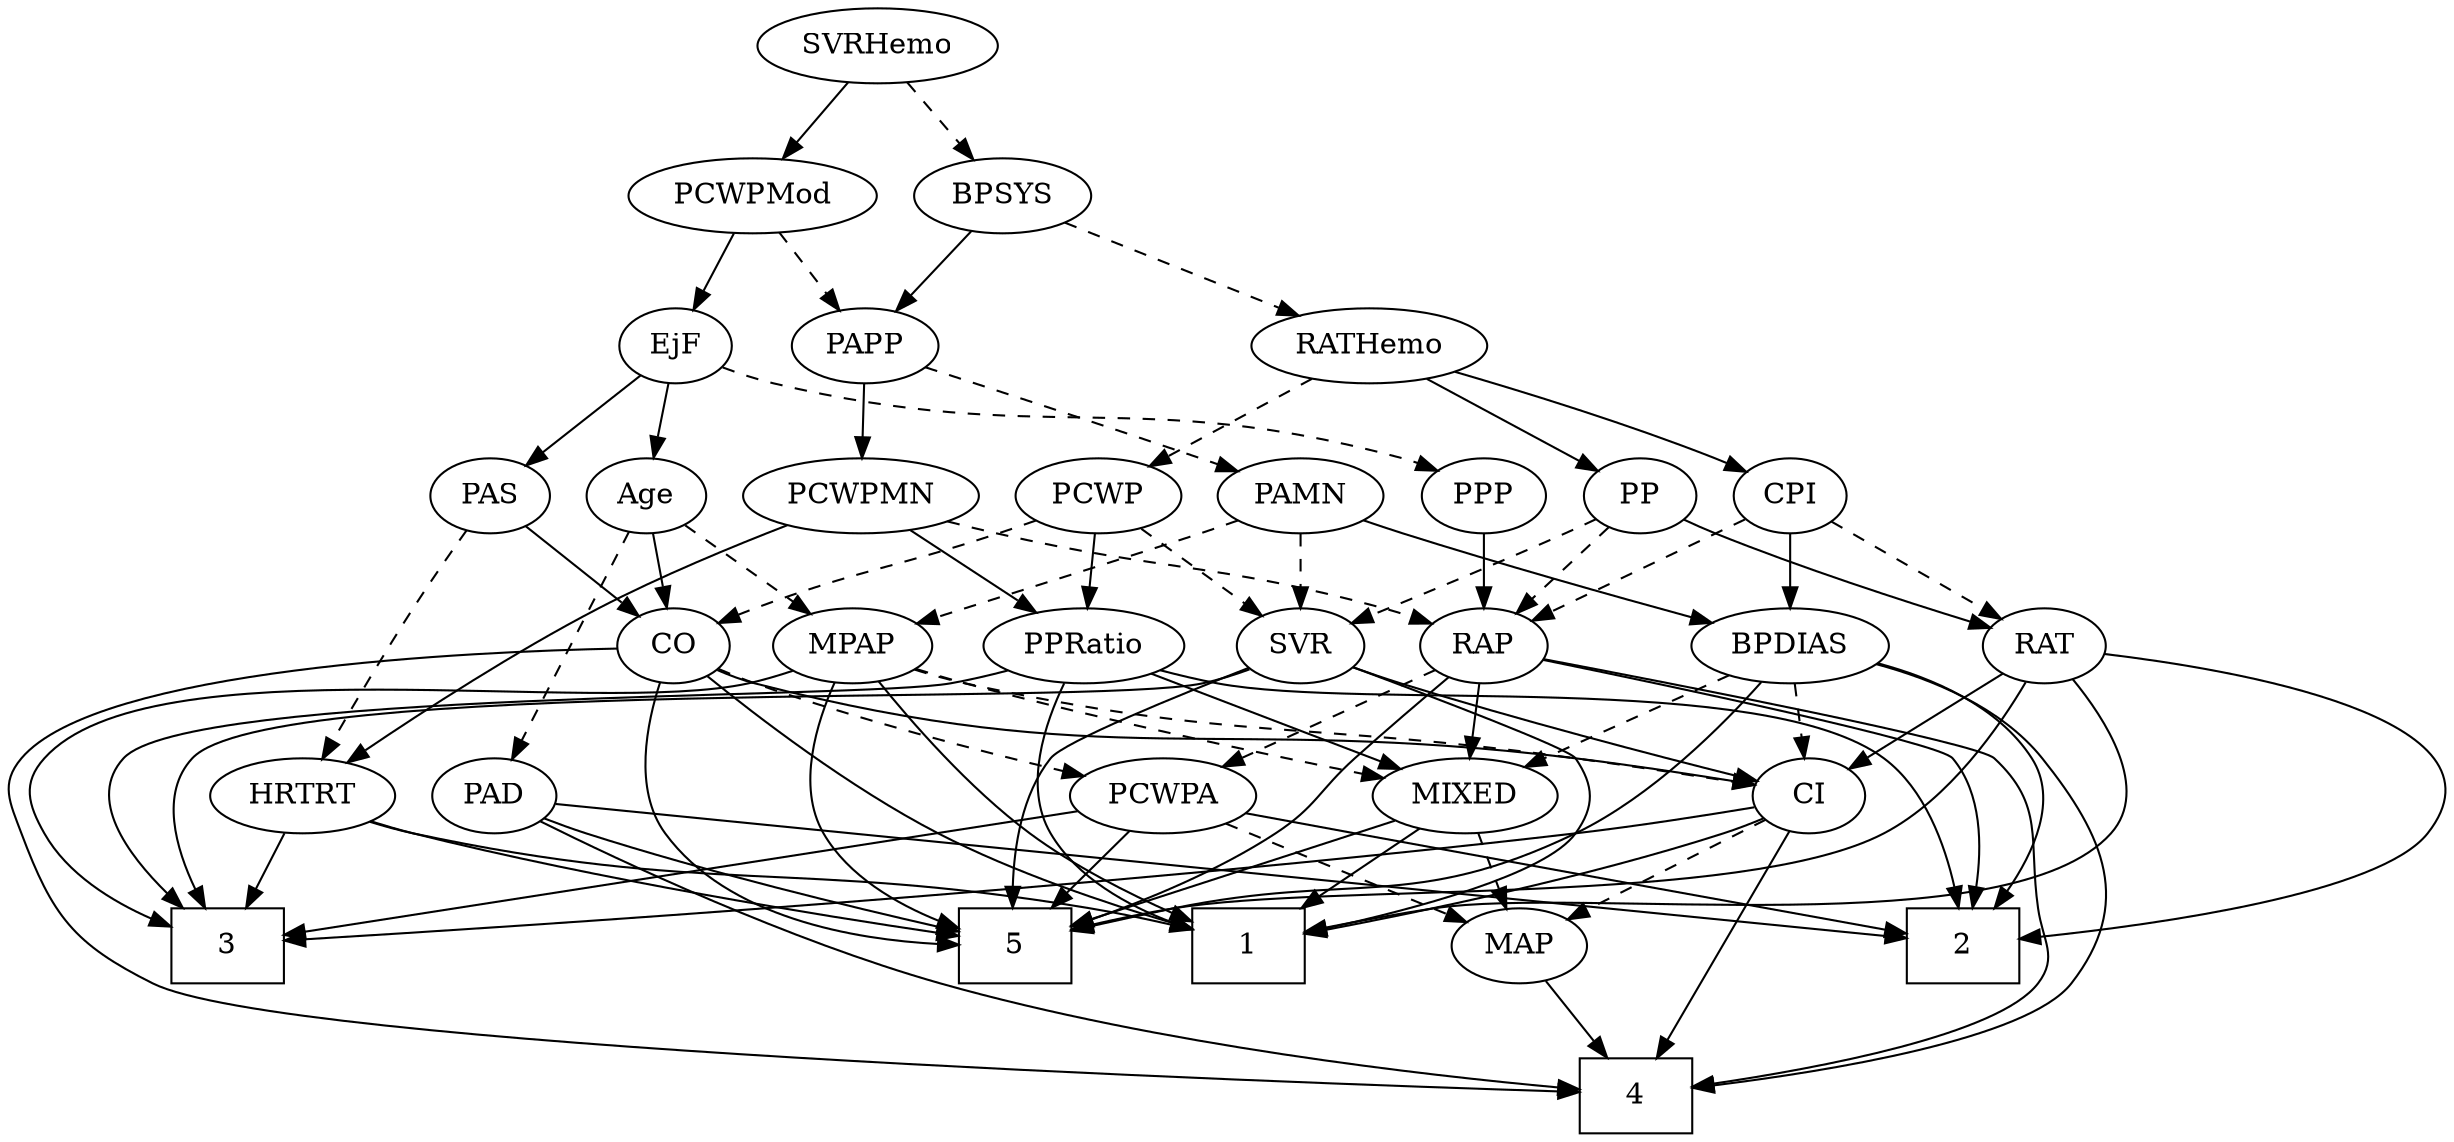 strict digraph {
	graph [bb="0,0,1144.2,540"];
	node [label="\N"];
	1	[height=0.5,
		pos="577.21,90",
		shape=box,
		width=0.75];
	2	[height=0.5,
		pos="912.21,90",
		shape=box,
		width=0.75];
	3	[height=0.5,
		pos="102.21,90",
		shape=box,
		width=0.75];
	4	[height=0.5,
		pos="757.21,18",
		shape=box,
		width=0.75];
	5	[height=0.5,
		pos="468.21,90",
		shape=box,
		width=0.75];
	RAP	[height=0.5,
		pos="678.21,234",
		width=0.77632];
	RAP -> 2	[pos="e,916.78,108.27 704.46,227.8 763.2,216.04 900.61,187.84 907.21,180 921.34,163.22 921.35,137.73 918.55,118.33",
		style=solid];
	RAP -> 4	[pos="e,784.42,22.509 704.75,228.11 767.23,216.49 918.99,187.63 927.21,180 951.64,157.32 943.49,141 948.21,108 950.47,92.161 957.89,84.737 \
948.21,72 929.69,47.64 844.72,31.547 794.56,23.991",
		style=solid];
	RAP -> 5	[pos="e,495.41,99.458 664.3,218.34 641.68,194.58 598.59,149.74 590.21,144 563.8,125.92 530.23,111.88 504.99,102.81",
		style=solid];
	PCWPA	[height=0.5,
		pos="539.21,162",
		width=1.1555];
	RAP -> PCWPA	[pos="e,565.64,176.31 656.79,222.22 634.95,211.22 600.69,193.96 574.77,180.91",
		style=dashed];
	MIXED	[height=0.5,
		pos="677.21,162",
		width=1.1193];
	RAP -> MIXED	[pos="e,677.45,180.1 677.96,215.7 677.85,207.98 677.72,198.71 677.6,190.11",
		style=solid];
	PAS	[height=0.5,
		pos="238.21,306",
		width=0.75];
	CO	[height=0.5,
		pos="311.21,234",
		width=0.75];
	PAS -> CO	[pos="e,296.46,249.14 252.98,290.83 263.37,280.87 277.45,267.37 289.17,256.14",
		style=solid];
	HRTRT	[height=0.5,
		pos="136.21,162",
		width=1.1013];
	PAS -> HRTRT	[pos="e,144.28,179.83 222.89,291.03 212.18,280.81 197.93,266.3 187.21,252 172.2,231.98 158.3,207.12 148.82,188.77",
		style=dashed];
	PAD	[height=0.5,
		pos="222.21,162",
		width=0.79437];
	PAD -> 2	[pos="e,885.15,93.745 250.54,158.13 359.58,147.06 752.11,107.24 875.09,94.765",
		style=solid];
	PAD -> 4	[pos="e,730.19,21.205 243.65,149.87 280.96,130.98 360.69,92.663 432.21,72 534.02,42.585 658.79,27.98 719.89,22.16",
		style=solid];
	PAD -> 5	[pos="e,440.98,97.002 245.23,151.3 251.64,148.77 258.65,146.15 265.21,144 322.34,125.32 390.16,108.7 431.16,99.248",
		style=solid];
	PAMN	[height=0.5,
		pos="597.21,306",
		width=1.011];
	BPDIAS	[height=0.5,
		pos="822.21,234",
		width=1.1735];
	PAMN -> BPDIAS	[pos="e,787.46,244.4 625.18,294.06 630.79,291.97 636.67,289.86 642.21,288 687.94,272.65 740.99,257.33 777.59,247.13",
		style=solid];
	MPAP	[height=0.5,
		pos="393.21,234",
		width=0.97491];
	PAMN -> MPAP	[pos="e,422.34,244.33 569.19,294.22 563.58,292.12 557.72,289.96 552.21,288 511.34,273.47 464.15,257.89 431.86,247.41",
		style=dashed];
	SVR	[height=0.5,
		pos="597.21,234",
		width=0.77632];
	PAMN -> SVR	[pos="e,597.21,252.1 597.21,287.7 597.21,279.98 597.21,270.71 597.21,262.11",
		style=dashed];
	PCWP	[height=0.5,
		pos="508.21,306",
		width=0.97491];
	PCWP -> CO	[pos="e,332.73,245.15 481.32,294.29 475.69,292.14 469.77,289.94 464.21,288 413.65,270.34 399.29,270.97 349.21,252 346.84,251.1 344.41,\
250.14 341.98,249.13",
		style=dashed];
	PCWP -> SVR	[pos="e,580,248.54 526.65,290.5 539.76,280.19 557.53,266.21 571.95,254.86",
		style=dashed];
	PPRatio	[height=0.5,
		pos="497.21,234",
		width=1.1013];
	PCWP -> PPRatio	[pos="e,499.9,252.1 505.49,287.7 504.28,279.98 502.82,270.71 501.47,262.11",
		style=solid];
	PCWPMod	[height=0.5,
		pos="417.21,450",
		width=1.4443];
	PAPP	[height=0.5,
		pos="467.21,378",
		width=0.88464];
	PCWPMod -> PAPP	[pos="e,455.79,394.99 429.06,432.41 435.25,423.74 442.94,412.97 449.8,403.38",
		style=dashed];
	EjF	[height=0.5,
		pos="381.21,378",
		width=0.75];
	PCWPMod -> EjF	[pos="e,389.59,395.31 408.49,432.05 404.23,423.77 399.01,413.62 394.28,404.42",
		style=solid];
	PCWPA -> 2	[pos="e,885.18,96.004 576.44,153.85 592.38,150.8 611.2,147.21 628.21,144 716.69,127.29 820.74,107.95 875.01,97.89",
		style=solid];
	PCWPA -> 3	[pos="e,129.31,95.342 500.81,154.85 417.52,141.51 221.18,110.06 139.19,96.924",
		style=solid];
	PCWPA -> 5	[pos="e,485.75,108.29 523.1,145.12 514.23,136.37 503.03,125.33 493.07,115.51",
		style=solid];
	MAP	[height=0.5,
		pos="702.21,90",
		width=0.84854];
	PCWPA -> MAP	[pos="e,678.12,101.35 567.6,148.81 595.71,136.74 638.74,118.25 668.56,105.45",
		style=dashed];
	PCWPMN	[height=0.5,
		pos="405.21,306",
		width=1.3902];
	PCWPMN -> RAP	[pos="e,655.16,244.7 442.24,293.89 449.5,291.84 457.07,289.78 464.21,288 539.14,269.3 560.17,273.99 634.21,252 637.99,250.88 641.9,249.58 \
645.76,248.2",
		style=dashed];
	PCWPMN -> HRTRT	[pos="e,156.69,177.8 370.78,292.92 344.12,283.11 306.58,268.27 275.21,252 235.5,231.41 192.53,202.84 165.05,183.67",
		style=solid];
	PCWPMN -> PPRatio	[pos="e,477.79,249.77 425.63,289.46 438.64,279.57 455.65,266.62 469.83,255.83",
		style=solid];
	CO -> 1	[pos="e,550.01,99.032 327.45,219.48 350.64,200.66 395.11,166.37 437.21,144 470.67,126.22 511.43,111.5 540.32,102.12",
		style=solid];
	CO -> 4	[pos="e,729.92,19.842 283.94,232.55 215.92,230.78 41.671,222.16 6.2083,180 -4.0915,167.76 0.76148,159.04 6.2083,144 20.389,104.83 29.19,\
91.099 66.208,72 124.44,41.956 583.96,24.665 719.63,20.179",
		style=solid];
	CO -> 5	[pos="e,441.02,90.689 303.71,216.49 296.2,197.19 287.76,165.19 303.21,144 332.21,104.22 391.54,93.641 430.58,91.184",
		style=solid];
	CO -> PCWPA	[pos="e,503.34,171.31 332.68,222.73 338.02,220.36 343.77,217.96 349.21,216 397.55,198.55 454.52,183.35 493.38,173.75",
		style=dashed];
	CI	[height=0.5,
		pos="838.21,162",
		width=0.75];
	CO -> CI	[pos="e,812.01,167.4 332.07,222.21 337.52,219.8 343.48,217.51 349.21,216 511.96,173.07 559.16,200.64 726.21,180 751.65,176.86 780.22,172.51 \
802.14,168.99",
		style=solid];
	CI -> 1	[pos="e,604.34,96.109 816.32,151.18 810.2,148.64 803.51,146.05 797.21,144 734.09,123.45 658.46,106.94 614.32,98.089",
		style=solid];
	CI -> 3	[pos="e,129.34,92.663 812.02,156.53 789.37,152.77 755.7,147.49 726.21,144 504.28,117.76 236.46,99.49 139.51,93.307",
		style=solid];
	CI -> 4	[pos="e,766.94,36.056 829.07,144.99 815.19,120.64 788.62,74.065 771.97,44.873",
		style=solid];
	CI -> MAP	[pos="e,724.42,102.43 817.55,150.37 795.18,138.86 759.25,120.36 733.43,107.07",
		style=dashed];
	SVRHemo	[height=0.5,
		pos="471.21,522",
		width=1.3902];
	SVRHemo -> PCWPMod	[pos="e,429.91,467.47 458.41,504.41 451.75,495.78 443.48,485.06 436.11,475.5",
		style=solid];
	BPSYS	[height=0.5,
		pos="525.21,450",
		width=1.0471];
	SVRHemo -> BPSYS	[pos="e,512.5,467.47 484.01,504.41 490.66,495.78 498.93,485.06 506.31,475.5",
		style=dashed];
	MIXED -> 1	[pos="e,601.79,108.2 656.49,146.5 643.07,137.1 625.31,124.67 610,113.95",
		style=solid];
	MIXED -> 5	[pos="e,495.38,100.1 645.92,150.52 608.23,137.9 545.01,116.72 505.02,103.33",
		style=solid];
	MIXED -> MAP	[pos="e,696.21,107.79 683.26,144.05 686.12,136.06 689.59,126.33 692.78,117.4",
		style=dashed];
	RATHemo	[height=0.5,
		pos="629.21,378",
		width=1.3721];
	BPSYS -> RATHemo	[pos="e,606.75,394.11 546.25,434.83 561.22,424.76 581.55,411.08 598.34,399.77",
		style=dashed];
	BPSYS -> PAPP	[pos="e,480.32,394.82 512.05,433.12 504.63,424.17 495.22,412.81 486.94,402.81",
		style=solid];
	BPDIAS -> 2	[pos="e,927.42,108.13 861.67,227.5 890.19,221.24 926.8,207.97 945.21,180 958.17,160.3 946.33,134.82 933.37,116.17",
		style=solid];
	BPDIAS -> 4	[pos="e,784.21,19.497 859.42,225.3 925.34,211.57 1056.1,183.93 1059.2,180 1089.2,142.54 1090.1,108.76 1059.2,72 1025.8,32.175 867.44,22.268 \
794.35,19.809",
		style=solid];
	BPDIAS -> 5	[pos="e,495.54,97.615 809.53,216.61 792.78,196.19 761.26,161.8 726.21,144 651.52,106.07 623.12,125.5 541.21,108 529.61,105.52 517.03,102.66 \
505.62,99.99",
		style=solid];
	BPDIAS -> CI	[pos="e,834.26,180.28 826.08,216.05 827.86,208.26 830.02,198.82 832.02,190.08",
		style=dashed];
	BPDIAS -> MIXED	[pos="e,703.51,175.7 795.27,220 772.04,208.78 738.29,192.49 712.82,180.19",
		style=dashed];
	HRTRT -> 1	[pos="e,549.98,98.139 165.08,149.58 171.31,147.45 177.92,145.45 184.21,144 323.68,111.9 363.16,132.27 504.21,108 516.01,105.97 528.76,\
103.2 540.26,100.49",
		style=solid];
	HRTRT -> 3	[pos="e,110.6,108.28 127.98,144.05 124.11,136.09 119.41,126.41 115.08,117.51",
		style=solid];
	HRTRT -> 5	[pos="e,440.87,94.652 165.68,149.75 171.75,147.66 178.15,145.63 184.21,144 271.35,120.59 376.27,103.91 430.95,96.059",
		style=solid];
	RATHemo -> PCWP	[pos="e,530.69,320 603.84,362.33 585.09,351.48 559.45,336.65 539.44,325.07",
		style=dashed];
	CPI	[height=0.5,
		pos="822.21,306",
		width=0.75];
	RATHemo -> CPI	[pos="e,801.07,317.48 666.13,365.87 698.22,355.87 745.79,340.3 786.21,324 788.04,323.26 789.9,322.48 791.78,321.67",
		style=solid];
	PP	[height=0.5,
		pos="750.21,306",
		width=0.75];
	RATHemo -> PP	[pos="e,730.46,318.43 654.57,362.33 674.16,350.99 701.28,335.31 721.63,323.53",
		style=solid];
	MAP -> 4	[pos="e,743.49,36.461 714.41,73.465 721.07,64.991 729.48,54.286 737.08,44.613",
		style=solid];
	MPAP -> 1	[pos="e,550.2,102.6 405.75,217.06 421.3,198.02 449.29,165.98 478.21,144 497.55,129.3 521.52,116.35 541.03,106.94",
		style=solid];
	MPAP -> 3	[pos="e,75.133,99.564 366.79,221.98 360.47,219.69 353.67,217.52 347.21,216 275.19,199.05 65.617,235.07 16.208,180 5.5237,168.09 8.408,\
157.97 16.208,144 26.839,124.96 47.428,111.92 65.795,103.53",
		style=solid];
	MPAP -> 5	[pos="e,441.08,98.985 384.63,216.44 376.19,197.66 366.3,166.71 379.21,144 390.46,124.21 412.35,111.03 431.61,102.76",
		style=solid];
	MPAP -> CI	[pos="e,811.98,167.15 421.51,223.24 430.01,220.58 439.42,217.91 448.21,216 569.95,189.51 602.83,197.35 726.21,180 751.6,176.43 780.17,\
172.09 802.1,168.69",
		style=dashed];
	MPAP -> MIXED	[pos="e,641.31,170.47 422.21,223.61 430.56,221.02 439.72,218.29 448.21,216 511.21,199 584.85,182.56 631.26,172.61",
		style=dashed];
	CPI -> RAP	[pos="e,700.02,245.6 800.96,294.67 776.75,282.9 736.95,263.56 709.26,250.09",
		style=dashed];
	CPI -> BPDIAS	[pos="e,822.21,252.1 822.21,287.7 822.21,279.98 822.21,270.71 822.21,262.11",
		style=solid];
	RAT	[height=0.5,
		pos="940.21,234",
		width=0.75827];
	CPI -> RAT	[pos="e,920.3,246.81 841.69,293.44 860.71,282.16 889.86,264.87 911.52,252.02",
		style=dashed];
	PP -> RAP	[pos="e,693,249.38 735.64,290.83 725.46,280.94 711.68,267.55 700.18,256.36",
		style=dashed];
	PP -> SVR	[pos="e,619.69,245.06 728.91,294.88 724.09,292.6 718.98,290.21 714.21,288 685.39,274.67 652.44,259.77 628.86,249.18",
		style=dashed];
	PP -> RAT	[pos="e,915.9,242.46 771.36,294.54 776.19,292.28 781.34,289.98 786.21,288 826.86,271.47 874.82,255.5 906.29,245.49",
		style=solid];
	PPP	[height=0.5,
		pos="678.21,306",
		width=0.75];
	PPP -> RAP	[pos="e,678.21,252.1 678.21,287.7 678.21,279.98 678.21,270.71 678.21,262.11",
		style=solid];
	PAPP -> PAMN	[pos="e,573.39,319.82 489.56,364.97 510.19,353.85 541.1,337.21 564.51,324.61",
		style=dashed];
	PAPP -> PCWPMN	[pos="e,419.79,323.47 453.45,361.46 445.57,352.57 435.5,341.21 426.61,331.16",
		style=solid];
	SVR -> 1	[pos="e,604.39,96.754 620.52,223.8 657.25,209.26 724.64,182.34 726.21,180 735.12,166.71 735.43,157.07 726.21,144 713.03,125.32 653.96,\
108.52 614.27,99.056",
		style=solid];
	SVR -> 3	[pos="e,91.96,108.11 573.92,223.91 565.33,220.91 555.45,217.87 546.21,216 496.07,205.84 121.94,217.56 87.208,180 71.758,163.29 78.666,\
136.9 87.537,117.18",
		style=solid];
	SVR -> 5	[pos="e,467.83,108.27 573.33,224.21 544.78,213.24 499.44,194.19 488.21,180 474.42,162.58 469.74,137.54 468.32,118.45",
		style=solid];
	SVR -> CI	[pos="e,813.08,168.86 620.33,223.54 627.02,220.95 634.36,218.24 641.21,216 697.15,197.73 763.46,180.85 803.11,171.25",
		style=solid];
	RAT -> 1	[pos="e,604.28,97.031 956.08,218.95 975.47,200.14 1003.3,166.51 983.21,144 935.36,90.49 733.13,119.05 662.21,108 646.38,105.53 629.02,\
102.18 614.14,99.103",
		style=solid];
	RAT -> 2	[pos="e,939.23,93.327 967.37,230.8 1031.2,224.61 1182.2,203.42 1135.2,144 1112.4,115.19 1006.6,100.38 949.34,94.352",
		style=solid];
	RAT -> 5	[pos="e,495.43,98.167 933.17,216.58 923.3,195.77 903.25,160.64 874.21,144 809.62,107 614.59,120.46 541.21,108 529.4,105.99 516.65,103.23 \
505.15,100.52",
		style=solid];
	RAT -> CI	[pos="e,856.29,175.41 921.97,220.49 906.02,209.54 882.64,193.49 864.64,181.14",
		style=solid];
	PPRatio -> 1	[pos="e,550.08,98.985 489.93,216.04 483.04,197.18 475.47,166.41 488.21,144 499.46,124.21 521.35,111.03 540.61,102.76",
		style=solid];
	PPRatio -> 2	[pos="e,910.04,108.24 529.37,223.33 539.19,220.64 550.08,217.94 560.21,216 629.19,202.81 817.9,221.98 874.21,180 893.82,165.38 903.42,\
138.59 908.05,118.21",
		style=solid];
	PPRatio -> 3	[pos="e,81.307,108.28 465.7,222.91 456.59,220.31 446.57,217.75 437.21,216 353.18,200.28 111.76,243.21 54.208,180 36.889,160.98 55.128,\
134.57 73.89,115.46",
		style=solid];
	PPRatio -> MIXED	[pos="e,647.9,174.4 526.53,221.6 556.99,209.75 604.82,191.15 638.4,178.09",
		style=solid];
	Age	[height=0.5,
		pos="310.21,306",
		width=0.75];
	Age -> PAD	[pos="e,231.56,179.21 299.6,289.35 292.56,278.87 283.18,264.7 275.21,252 261.78,230.6 247.12,205.88 236.64,187.93",
		style=dashed];
	Age -> CO	[pos="e,310.96,252.1 310.46,287.7 310.57,279.98 310.7,270.71 310.82,262.11",
		style=solid];
	Age -> MPAP	[pos="e,375.7,249.77 326.61,291.17 338.34,281.27 354.37,267.75 367.76,256.46",
		style=dashed];
	EjF -> PAS	[pos="e,259.39,317.37 360.11,366.67 335.92,354.83 296.08,335.33 268.57,321.86",
		style=solid];
	EjF -> PPP	[pos="e,657.66,317.89 403.36,367.65 410.55,364.88 418.63,362.04 426.21,360 520.18,334.68 549.32,353.06 642.21,324 644.14,323.4 646.1,322.71 \
648.05,321.96",
		style=dashed];
	EjF -> Age	[pos="e,324.9,321.49 366.5,362.5 356.6,352.73 343.37,339.69 332.22,328.7",
		style=solid];
}
